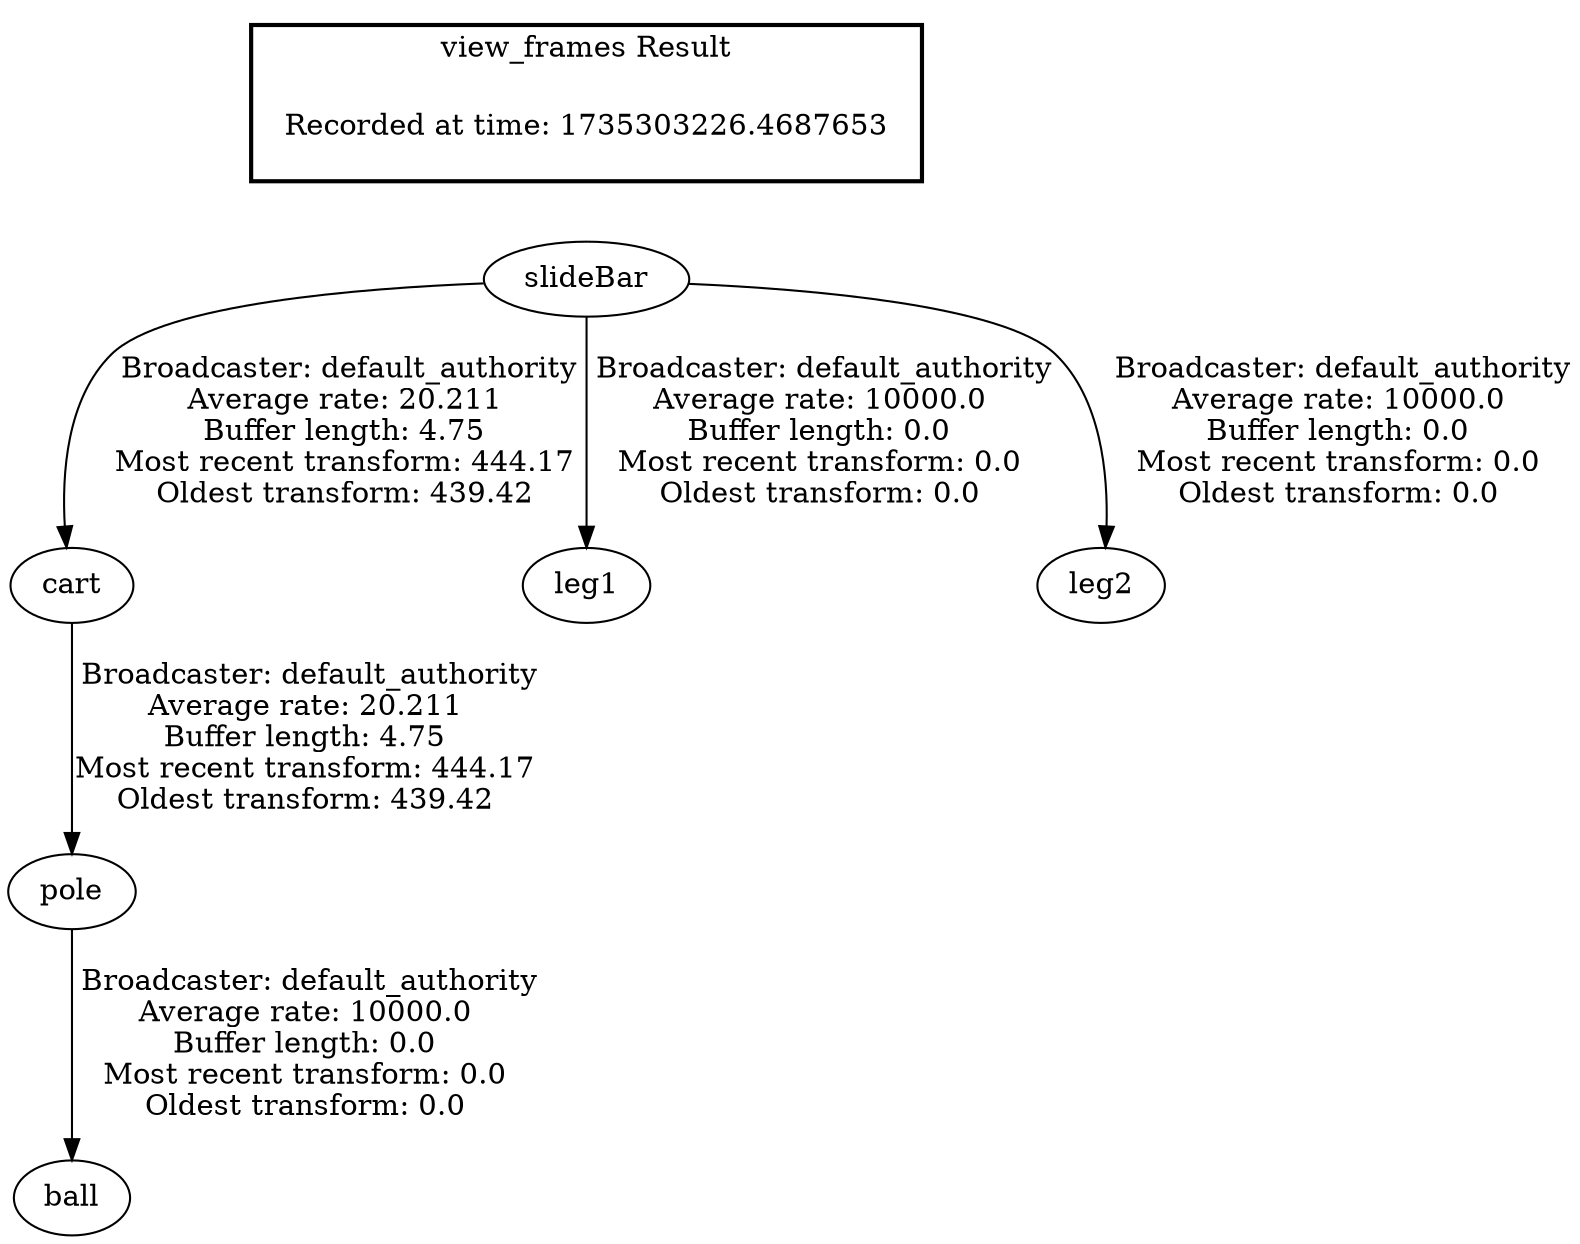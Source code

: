 digraph G {
"cart" -> "pole"[label=" Broadcaster: default_authority\nAverage rate: 20.211\nBuffer length: 4.75\nMost recent transform: 444.17\nOldest transform: 439.42\n"];
"slideBar" -> "cart"[label=" Broadcaster: default_authority\nAverage rate: 20.211\nBuffer length: 4.75\nMost recent transform: 444.17\nOldest transform: 439.42\n"];
"pole" -> "ball"[label=" Broadcaster: default_authority\nAverage rate: 10000.0\nBuffer length: 0.0\nMost recent transform: 0.0\nOldest transform: 0.0\n"];
"slideBar" -> "leg1"[label=" Broadcaster: default_authority\nAverage rate: 10000.0\nBuffer length: 0.0\nMost recent transform: 0.0\nOldest transform: 0.0\n"];
"slideBar" -> "leg2"[label=" Broadcaster: default_authority\nAverage rate: 10000.0\nBuffer length: 0.0\nMost recent transform: 0.0\nOldest transform: 0.0\n"];
edge [style=invis];
 subgraph cluster_legend { style=bold; color=black; label ="view_frames Result";
"Recorded at time: 1735303226.4687653"[ shape=plaintext ] ;
}->"slideBar";
}
